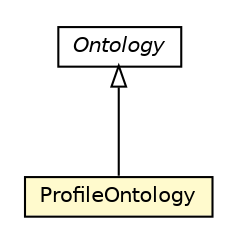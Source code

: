 #!/usr/local/bin/dot
#
# Class diagram 
# Generated by UMLGraph version 5.1 (http://www.umlgraph.org/)
#

digraph G {
	edge [fontname="Helvetica",fontsize=10,labelfontname="Helvetica",labelfontsize=10];
	node [fontname="Helvetica",fontsize=10,shape=plaintext];
	nodesep=0.25;
	ranksep=0.5;
	// org.universAAL.middleware.owl.Ontology
	c3479178 [label=<<table title="org.universAAL.middleware.owl.Ontology" border="0" cellborder="1" cellspacing="0" cellpadding="2" port="p" href="../../middleware/owl/Ontology.html">
		<tr><td><table border="0" cellspacing="0" cellpadding="1">
<tr><td align="center" balign="center"><font face="Helvetica-Oblique"> Ontology </font></td></tr>
		</table></td></tr>
		</table>>, fontname="Helvetica", fontcolor="black", fontsize=10.0];
	// org.universAAL.ontology.profile.ProfileOntology
	c3479738 [label=<<table title="org.universAAL.ontology.profile.ProfileOntology" border="0" cellborder="1" cellspacing="0" cellpadding="2" port="p" bgcolor="lemonChiffon" href="./ProfileOntology.html">
		<tr><td><table border="0" cellspacing="0" cellpadding="1">
<tr><td align="center" balign="center"> ProfileOntology </td></tr>
		</table></td></tr>
		</table>>, fontname="Helvetica", fontcolor="black", fontsize=10.0];
	//org.universAAL.ontology.profile.ProfileOntology extends org.universAAL.middleware.owl.Ontology
	c3479178:p -> c3479738:p [dir=back,arrowtail=empty];
}

